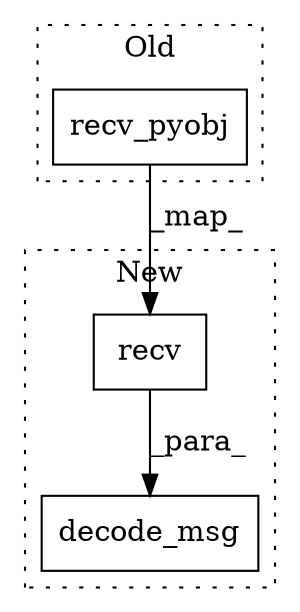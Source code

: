 digraph G {
subgraph cluster0 {
1 [label="recv_pyobj" a="32" s="17840" l="12" shape="box"];
label = "Old";
style="dotted";
}
subgraph cluster1 {
2 [label="recv" a="32" s="18015" l="6" shape="box"];
3 [label="decode_msg" a="32" s="17980,18021" l="11,1" shape="box"];
label = "New";
style="dotted";
}
1 -> 2 [label="_map_"];
2 -> 3 [label="_para_"];
}